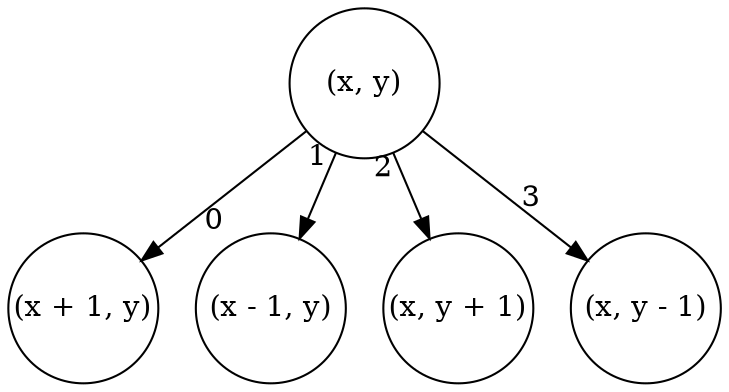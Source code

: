 digraph {
	4 [pos="0,0!" label="(x, y)" width=1 height=1 fixedsize=True;]
	0 [pos="2,0!" label="(x + 1, y)" width=1 height=1 fixedsize=True;]
	1 [pos="-2,0!" label="(x - 1, y)" width=1 height=1 fixedsize=True;]
	2 [pos="0,2!" label="(x, y + 1)" width=1 height=1 fixedsize=True;]
	3 [pos="0,-2!" label="(x, y - 1)" width=1 height=1 fixedsize=True;]

	4 -> 0 [headlabel=0 labeldistance=4 labelangle=-10];
	4 -> 1 [headlabel=1 labeldistance=4 labelangle=10];
	4 -> 2 [headlabel=2 labeldistance=4 labelangle=10];
	4 -> 3 [headlabel=3 labeldistance=4 labelangle=-10];
}
